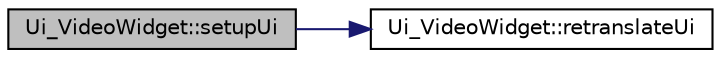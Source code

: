 digraph "Ui_VideoWidget::setupUi"
{
 // INTERACTIVE_SVG=YES
  edge [fontname="Helvetica",fontsize="10",labelfontname="Helvetica",labelfontsize="10"];
  node [fontname="Helvetica",fontsize="10",shape=record];
  rankdir="LR";
  Node1 [label="Ui_VideoWidget::setupUi",height=0.2,width=0.4,color="black", fillcolor="grey75", style="filled", fontcolor="black"];
  Node1 -> Node2 [color="midnightblue",fontsize="10",style="solid",fontname="Helvetica"];
  Node2 [label="Ui_VideoWidget::retranslateUi",height=0.2,width=0.4,color="black", fillcolor="white", style="filled",URL="$db/dbf/class_ui___video_widget.html#ad9a19b0f2ad781a99963321a1e090c50"];
}
